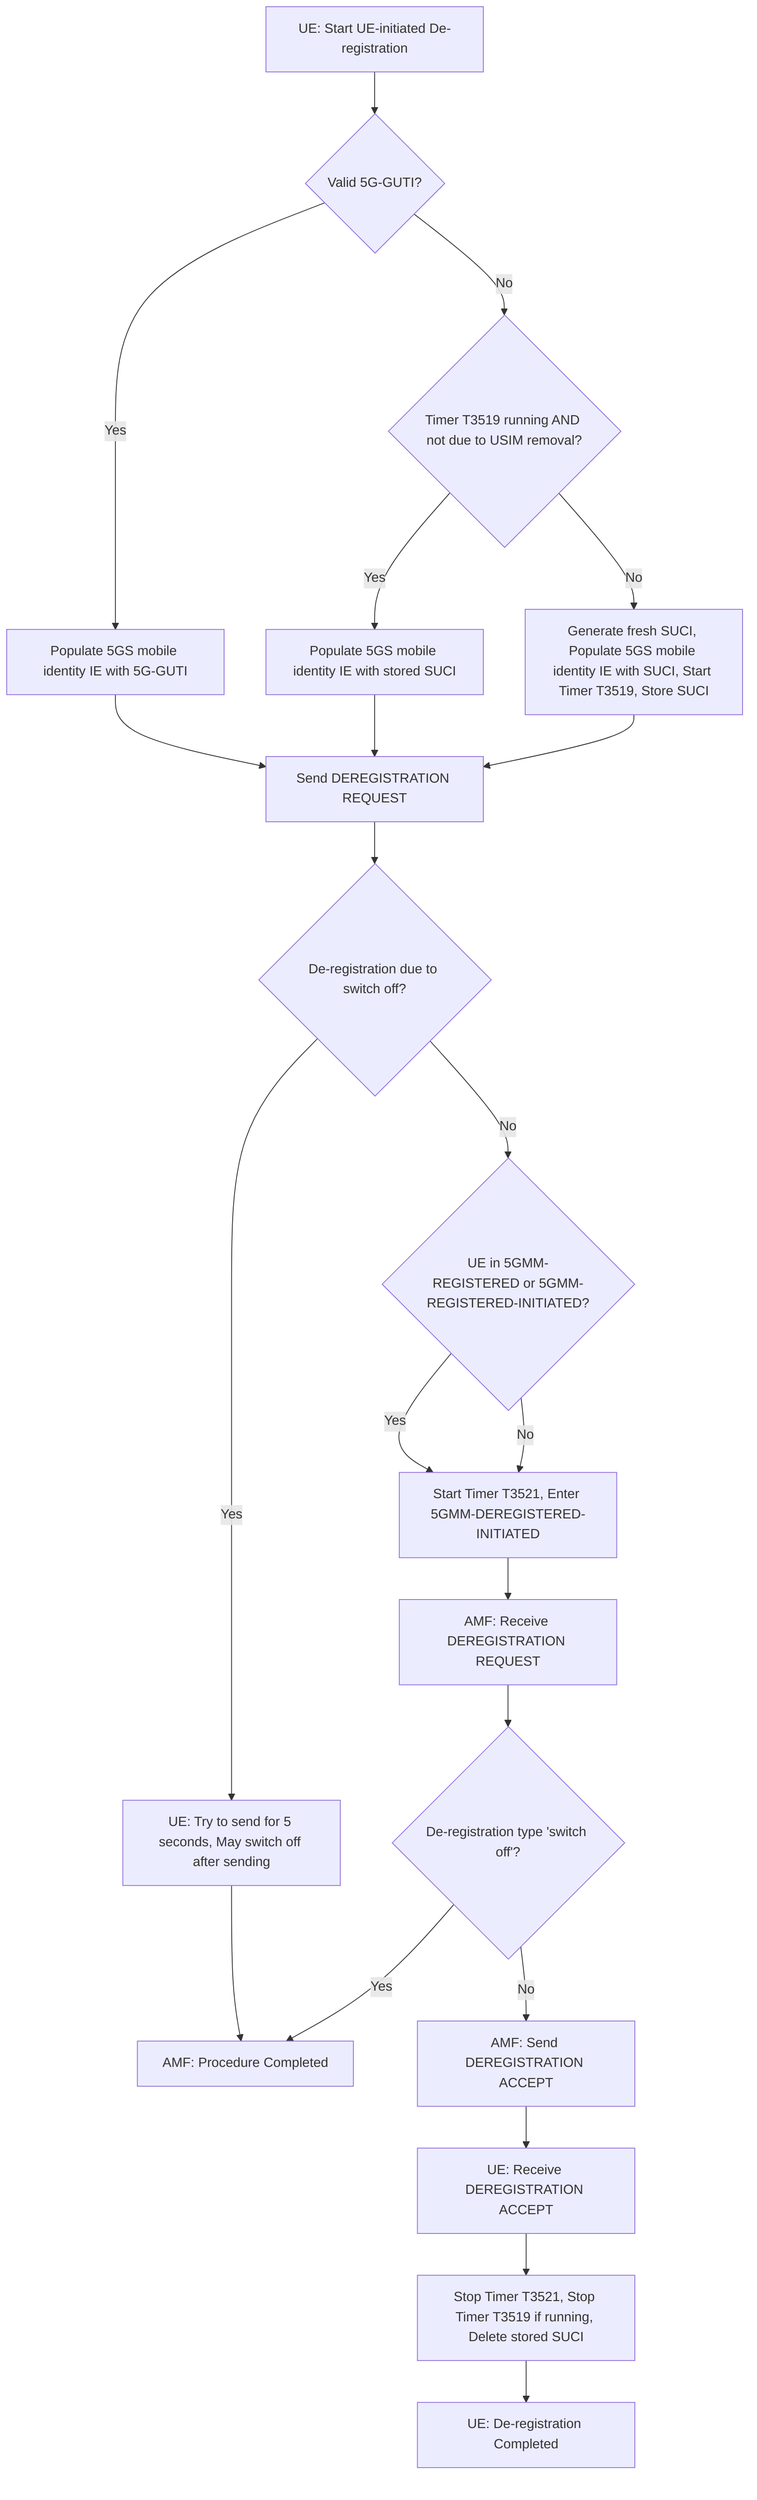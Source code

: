 graph TD
    A["UE: Start UE-initiated De-registration"] --> B{"Valid 5G-GUTI?"};
    B -- "Yes" --> C["Populate 5GS mobile identity IE with 5G-GUTI"];
    B -- "No" --> D{"Timer T3519 running AND not due to USIM removal?"};
    D -- "Yes" --> E["Populate 5GS mobile identity IE with stored SUCI"];
    D -- "No" --> F["Generate fresh SUCI, Populate 5GS mobile identity IE with SUCI, Start Timer T3519, Store SUCI"];
    C --> G["Send DEREGISTRATION REQUEST"];
    E --> G;
    F --> G;
    G --> H{"De-registration due to switch off?"};
    H -- "Yes" --> I["UE: Try to send for 5 seconds, May switch off after sending"];
    H -- "No" --> J{"UE in 5GMM-REGISTERED or 5GMM-REGISTERED-INITIATED?"};
    J -- "Yes" --> K["Start Timer T3521, Enter 5GMM-DEREGISTERED-INITIATED"];
    J -- "No" --> K;
    K --> L["AMF: Receive DEREGISTRATION REQUEST"];
    L --> M{"De-registration type 'switch off'?"};
    M -- "Yes" --> N["AMF: Procedure Completed"];
    M -- "No" --> O["AMF: Send DEREGISTRATION ACCEPT"];
    O --> P["UE: Receive DEREGISTRATION ACCEPT"];
    P --> Q["Stop Timer T3521, Stop Timer T3519 if running, Delete stored SUCI"];
    Q --> R["UE: De-registration Completed"];
    I --> N;